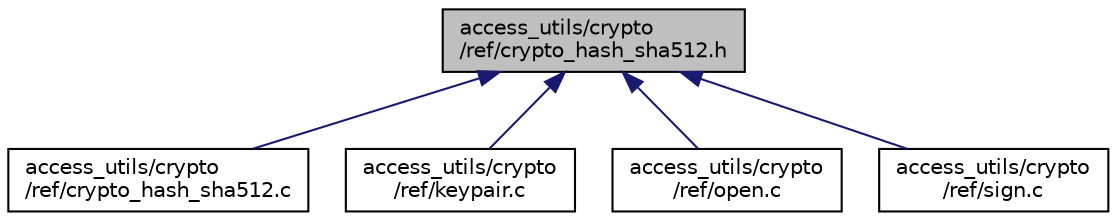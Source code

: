 digraph "access_utils/crypto/ref/crypto_hash_sha512.h"
{
  edge [fontname="Helvetica",fontsize="10",labelfontname="Helvetica",labelfontsize="10"];
  node [fontname="Helvetica",fontsize="10",shape=record];
  Node4 [label="access_utils/crypto\l/ref/crypto_hash_sha512.h",height=0.2,width=0.4,color="black", fillcolor="grey75", style="filled", fontcolor="black"];
  Node4 -> Node5 [dir="back",color="midnightblue",fontsize="10",style="solid",fontname="Helvetica"];
  Node5 [label="access_utils/crypto\l/ref/crypto_hash_sha512.c",height=0.2,width=0.4,color="black", fillcolor="white", style="filled",URL="$crypto__hash__sha512_8c.html"];
  Node4 -> Node6 [dir="back",color="midnightblue",fontsize="10",style="solid",fontname="Helvetica"];
  Node6 [label="access_utils/crypto\l/ref/keypair.c",height=0.2,width=0.4,color="black", fillcolor="white", style="filled",URL="$keypair_8c.html"];
  Node4 -> Node7 [dir="back",color="midnightblue",fontsize="10",style="solid",fontname="Helvetica"];
  Node7 [label="access_utils/crypto\l/ref/open.c",height=0.2,width=0.4,color="black", fillcolor="white", style="filled",URL="$open_8c.html"];
  Node4 -> Node8 [dir="back",color="midnightblue",fontsize="10",style="solid",fontname="Helvetica"];
  Node8 [label="access_utils/crypto\l/ref/sign.c",height=0.2,width=0.4,color="black", fillcolor="white", style="filled",URL="$sign_8c.html"];
}

